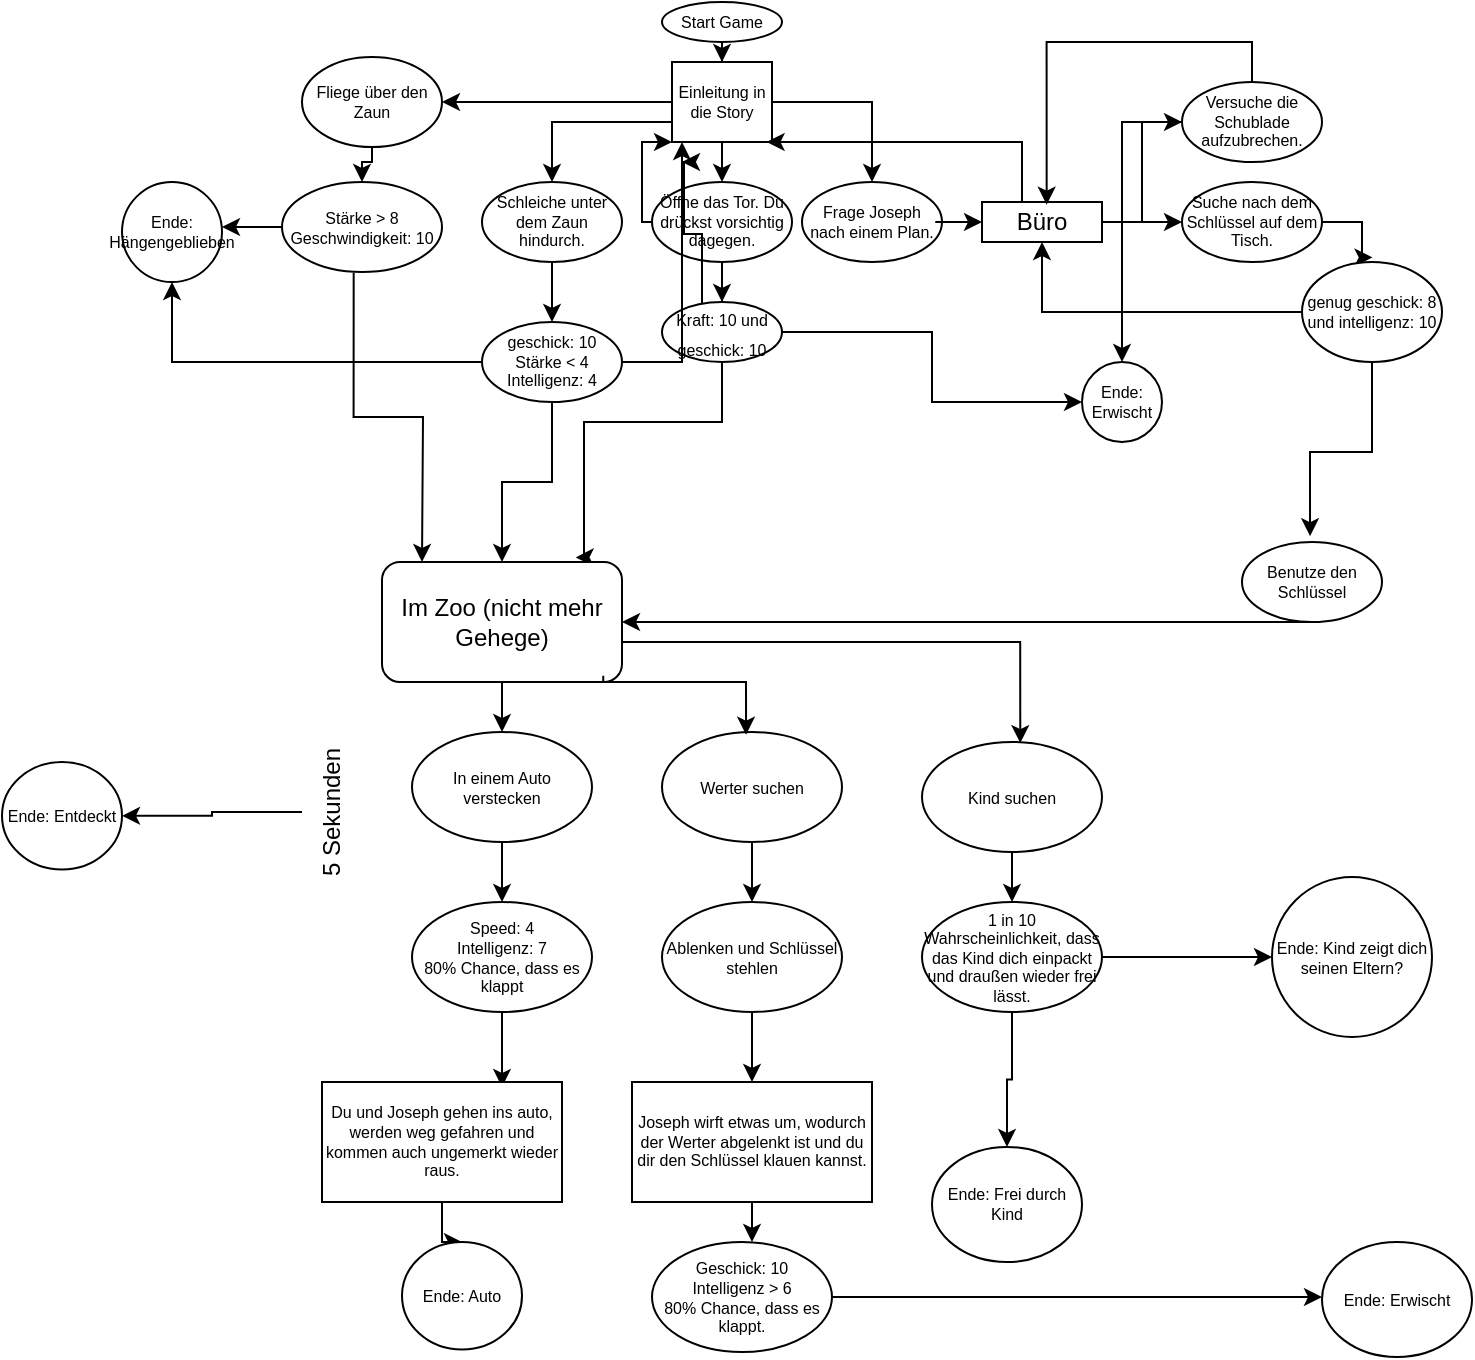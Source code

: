 <mxfile version="27.2.0">
  <diagram name="Page-1" id="RIif-gDYi5K6zud4SCzq">
    <mxGraphModel dx="2275" dy="766" grid="1" gridSize="10" guides="1" tooltips="1" connect="1" arrows="1" fold="1" page="1" pageScale="1" pageWidth="850" pageHeight="1100" math="0" shadow="0">
      <root>
        <mxCell id="0" />
        <mxCell id="1" parent="0" />
        <mxCell id="3S9TQO3WpFgLK6pEWjgg-3" style="edgeStyle=orthogonalEdgeStyle;rounded=0;orthogonalLoop=1;jettySize=auto;html=1;entryX=0.5;entryY=0;entryDx=0;entryDy=0;" parent="1" source="3S9TQO3WpFgLK6pEWjgg-1" target="3S9TQO3WpFgLK6pEWjgg-2" edge="1">
          <mxGeometry relative="1" as="geometry" />
        </mxCell>
        <mxCell id="3S9TQO3WpFgLK6pEWjgg-1" value="Start Game" style="ellipse;whiteSpace=wrap;html=1;fontSize=8;" parent="1" vertex="1">
          <mxGeometry x="290" y="20" width="60" height="20" as="geometry" />
        </mxCell>
        <mxCell id="3S9TQO3WpFgLK6pEWjgg-5" style="edgeStyle=orthogonalEdgeStyle;rounded=0;orthogonalLoop=1;jettySize=auto;html=1;entryX=0.5;entryY=0;entryDx=0;entryDy=0;" parent="1" source="3S9TQO3WpFgLK6pEWjgg-2" target="3S9TQO3WpFgLK6pEWjgg-4" edge="1">
          <mxGeometry relative="1" as="geometry">
            <Array as="points">
              <mxPoint x="320" y="110" />
            </Array>
          </mxGeometry>
        </mxCell>
        <mxCell id="3S9TQO3WpFgLK6pEWjgg-7" style="edgeStyle=orthogonalEdgeStyle;rounded=0;orthogonalLoop=1;jettySize=auto;html=1;" parent="1" source="3S9TQO3WpFgLK6pEWjgg-2" target="3S9TQO3WpFgLK6pEWjgg-6" edge="1">
          <mxGeometry relative="1" as="geometry" />
        </mxCell>
        <mxCell id="a60nwz2rFksDX509X1sb-20" style="edgeStyle=orthogonalEdgeStyle;rounded=0;orthogonalLoop=1;jettySize=auto;html=1;entryX=1;entryY=0.5;entryDx=0;entryDy=0;" edge="1" parent="1" source="3S9TQO3WpFgLK6pEWjgg-2" target="a60nwz2rFksDX509X1sb-19">
          <mxGeometry relative="1" as="geometry" />
        </mxCell>
        <mxCell id="3S9TQO3WpFgLK6pEWjgg-2" value="Einleitung in die Story" style="rounded=0;whiteSpace=wrap;html=1;fontSize=8;" parent="1" vertex="1">
          <mxGeometry x="295" y="50" width="50" height="40" as="geometry" />
        </mxCell>
        <mxCell id="3S9TQO3WpFgLK6pEWjgg-16" style="edgeStyle=orthogonalEdgeStyle;rounded=0;orthogonalLoop=1;jettySize=auto;html=1;entryX=0.5;entryY=0;entryDx=0;entryDy=0;" parent="1" source="3S9TQO3WpFgLK6pEWjgg-4" target="3S9TQO3WpFgLK6pEWjgg-10" edge="1">
          <mxGeometry relative="1" as="geometry" />
        </mxCell>
        <mxCell id="3S9TQO3WpFgLK6pEWjgg-18" style="edgeStyle=orthogonalEdgeStyle;rounded=0;orthogonalLoop=1;jettySize=auto;html=1;entryX=0;entryY=1;entryDx=0;entryDy=0;" parent="1" source="3S9TQO3WpFgLK6pEWjgg-4" target="3S9TQO3WpFgLK6pEWjgg-2" edge="1">
          <mxGeometry relative="1" as="geometry">
            <mxPoint x="280" y="90" as="targetPoint" />
            <Array as="points">
              <mxPoint x="280" y="130" />
              <mxPoint x="280" y="90" />
            </Array>
          </mxGeometry>
        </mxCell>
        <mxCell id="3S9TQO3WpFgLK6pEWjgg-4" value="Öffne das Tor. Du drückst vorsichtig dagegen." style="ellipse;whiteSpace=wrap;html=1;fontSize=8;" parent="1" vertex="1">
          <mxGeometry x="285" y="110" width="70" height="40" as="geometry" />
        </mxCell>
        <mxCell id="3S9TQO3WpFgLK6pEWjgg-6" value="Frage Joseph nach einem Plan." style="ellipse;whiteSpace=wrap;html=1;fontSize=8;" parent="1" vertex="1">
          <mxGeometry x="360" y="110" width="70" height="40" as="geometry" />
        </mxCell>
        <mxCell id="a60nwz2rFksDX509X1sb-14" value="" style="edgeStyle=orthogonalEdgeStyle;rounded=0;orthogonalLoop=1;jettySize=auto;html=1;" edge="1" parent="1" source="3S9TQO3WpFgLK6pEWjgg-8" target="a60nwz2rFksDX509X1sb-13">
          <mxGeometry relative="1" as="geometry" />
        </mxCell>
        <mxCell id="3S9TQO3WpFgLK6pEWjgg-8" value="Schleiche unter dem Zaun hindurch." style="ellipse;whiteSpace=wrap;html=1;fontSize=8;" parent="1" vertex="1">
          <mxGeometry x="200" y="110" width="70" height="40" as="geometry" />
        </mxCell>
        <mxCell id="3S9TQO3WpFgLK6pEWjgg-9" style="edgeStyle=orthogonalEdgeStyle;rounded=0;orthogonalLoop=1;jettySize=auto;html=1;exitX=0;exitY=0.5;exitDx=0;exitDy=0;entryX=0.5;entryY=0;entryDx=0;entryDy=0;" parent="1" source="3S9TQO3WpFgLK6pEWjgg-2" target="3S9TQO3WpFgLK6pEWjgg-8" edge="1">
          <mxGeometry relative="1" as="geometry">
            <Array as="points">
              <mxPoint x="295" y="80" />
              <mxPoint x="235" y="80" />
            </Array>
          </mxGeometry>
        </mxCell>
        <mxCell id="a60nwz2rFksDX509X1sb-8" value="" style="edgeStyle=orthogonalEdgeStyle;rounded=0;orthogonalLoop=1;jettySize=auto;html=1;entryX=0.807;entryY=-0.038;entryDx=0;entryDy=0;entryPerimeter=0;" edge="1" parent="1" source="3S9TQO3WpFgLK6pEWjgg-10" target="a60nwz2rFksDX509X1sb-28">
          <mxGeometry relative="1" as="geometry">
            <mxPoint x="250" y="290" as="targetPoint" />
            <Array as="points">
              <mxPoint x="320" y="230" />
              <mxPoint x="251" y="230" />
              <mxPoint x="251" y="298" />
            </Array>
          </mxGeometry>
        </mxCell>
        <mxCell id="a60nwz2rFksDX509X1sb-22" style="edgeStyle=orthogonalEdgeStyle;rounded=0;orthogonalLoop=1;jettySize=auto;html=1;" edge="1" parent="1" source="3S9TQO3WpFgLK6pEWjgg-10">
          <mxGeometry relative="1" as="geometry">
            <mxPoint x="300" y="100" as="targetPoint" />
            <Array as="points">
              <mxPoint x="310" y="136" />
              <mxPoint x="301" y="136" />
              <mxPoint x="301" y="100" />
            </Array>
          </mxGeometry>
        </mxCell>
        <mxCell id="a60nwz2rFksDX509X1sb-34" style="edgeStyle=orthogonalEdgeStyle;rounded=0;orthogonalLoop=1;jettySize=auto;html=1;entryX=0;entryY=0.5;entryDx=0;entryDy=0;" edge="1" parent="1" source="3S9TQO3WpFgLK6pEWjgg-10" target="a60nwz2rFksDX509X1sb-1">
          <mxGeometry relative="1" as="geometry" />
        </mxCell>
        <mxCell id="3S9TQO3WpFgLK6pEWjgg-10" value="&lt;font style=&quot;font-size: 8px;&quot;&gt;Kraft: 10 und geschick: 10&lt;/font&gt;" style="ellipse;whiteSpace=wrap;html=1;" parent="1" vertex="1">
          <mxGeometry x="290" y="170" width="60" height="30" as="geometry" />
        </mxCell>
        <mxCell id="3S9TQO3WpFgLK6pEWjgg-23" value="" style="edgeStyle=orthogonalEdgeStyle;rounded=0;orthogonalLoop=1;jettySize=auto;html=1;entryX=0;entryY=0.5;entryDx=0;entryDy=0;" parent="1" source="3S9TQO3WpFgLK6pEWjgg-20" target="3S9TQO3WpFgLK6pEWjgg-22" edge="1">
          <mxGeometry relative="1" as="geometry" />
        </mxCell>
        <mxCell id="3S9TQO3WpFgLK6pEWjgg-25" style="edgeStyle=orthogonalEdgeStyle;rounded=0;orthogonalLoop=1;jettySize=auto;html=1;entryX=0;entryY=0.5;entryDx=0;entryDy=0;" parent="1" source="3S9TQO3WpFgLK6pEWjgg-20" target="3S9TQO3WpFgLK6pEWjgg-24" edge="1">
          <mxGeometry relative="1" as="geometry" />
        </mxCell>
        <mxCell id="3S9TQO3WpFgLK6pEWjgg-41" style="edgeStyle=orthogonalEdgeStyle;rounded=0;orthogonalLoop=1;jettySize=auto;html=1;entryX=0.946;entryY=0.983;entryDx=0;entryDy=0;entryPerimeter=0;" parent="1" source="3S9TQO3WpFgLK6pEWjgg-20" target="3S9TQO3WpFgLK6pEWjgg-2" edge="1">
          <mxGeometry relative="1" as="geometry">
            <mxPoint x="450" y="40" as="targetPoint" />
            <Array as="points">
              <mxPoint x="470" y="90" />
              <mxPoint x="342" y="90" />
            </Array>
          </mxGeometry>
        </mxCell>
        <mxCell id="3S9TQO3WpFgLK6pEWjgg-20" value="Büro" style="rounded=0;whiteSpace=wrap;html=1;" parent="1" vertex="1">
          <mxGeometry x="450" y="120" width="60" height="20" as="geometry" />
        </mxCell>
        <mxCell id="3S9TQO3WpFgLK6pEWjgg-21" style="edgeStyle=orthogonalEdgeStyle;rounded=0;orthogonalLoop=1;jettySize=auto;html=1;entryX=0.056;entryY=0.517;entryDx=0;entryDy=0;entryPerimeter=0;" parent="1" edge="1">
          <mxGeometry relative="1" as="geometry">
            <mxPoint x="426.636" y="129.98" as="sourcePoint" />
            <mxPoint x="450" y="130.02" as="targetPoint" />
            <Array as="points">
              <mxPoint x="446.64" y="129.68" />
            </Array>
          </mxGeometry>
        </mxCell>
        <mxCell id="3S9TQO3WpFgLK6pEWjgg-29" style="edgeStyle=orthogonalEdgeStyle;rounded=0;orthogonalLoop=1;jettySize=auto;html=1;" parent="1" source="3S9TQO3WpFgLK6pEWjgg-22" target="a60nwz2rFksDX509X1sb-1" edge="1">
          <mxGeometry relative="1" as="geometry">
            <mxPoint x="660" y="40" as="targetPoint" />
          </mxGeometry>
        </mxCell>
        <mxCell id="3S9TQO3WpFgLK6pEWjgg-31" style="edgeStyle=orthogonalEdgeStyle;rounded=0;orthogonalLoop=1;jettySize=auto;html=1;entryX=0.539;entryY=0.067;entryDx=0;entryDy=0;entryPerimeter=0;" parent="1" source="3S9TQO3WpFgLK6pEWjgg-22" target="3S9TQO3WpFgLK6pEWjgg-20" edge="1">
          <mxGeometry relative="1" as="geometry">
            <mxPoint x="480" y="40" as="targetPoint" />
            <Array as="points">
              <mxPoint x="585" y="40" />
              <mxPoint x="482" y="40" />
            </Array>
          </mxGeometry>
        </mxCell>
        <mxCell id="3S9TQO3WpFgLK6pEWjgg-22" value="Versuche die Schublade aufzubrechen." style="ellipse;whiteSpace=wrap;html=1;fontSize=8;" parent="1" vertex="1">
          <mxGeometry x="550" y="60" width="70" height="40" as="geometry" />
        </mxCell>
        <mxCell id="3S9TQO3WpFgLK6pEWjgg-38" style="edgeStyle=orthogonalEdgeStyle;rounded=0;orthogonalLoop=1;jettySize=auto;html=1;entryX=0.504;entryY=-0.046;entryDx=0;entryDy=0;entryPerimeter=0;" parent="1" source="3S9TQO3WpFgLK6pEWjgg-24" target="3S9TQO3WpFgLK6pEWjgg-37" edge="1">
          <mxGeometry relative="1" as="geometry">
            <mxPoint x="640" y="150" as="targetPoint" />
            <Array as="points">
              <mxPoint x="640" y="130" />
            </Array>
          </mxGeometry>
        </mxCell>
        <mxCell id="3S9TQO3WpFgLK6pEWjgg-24" value="&lt;p data-end=&quot;2109&quot; data-start=&quot;2054&quot;&gt;Suche nach dem Schlüssel auf dem Tisch.&lt;/p&gt;" style="ellipse;whiteSpace=wrap;html=1;fontSize=8;" parent="1" vertex="1">
          <mxGeometry x="550" y="110" width="70" height="40" as="geometry" />
        </mxCell>
        <mxCell id="3S9TQO3WpFgLK6pEWjgg-39" style="edgeStyle=orthogonalEdgeStyle;rounded=0;orthogonalLoop=1;jettySize=auto;html=1;entryX=0.486;entryY=-0.073;entryDx=0;entryDy=0;entryPerimeter=0;" parent="1" source="3S9TQO3WpFgLK6pEWjgg-37" edge="1" target="3S9TQO3WpFgLK6pEWjgg-43">
          <mxGeometry relative="1" as="geometry">
            <mxPoint x="710" y="220" as="targetPoint" />
          </mxGeometry>
        </mxCell>
        <mxCell id="a60nwz2rFksDX509X1sb-29" style="edgeStyle=orthogonalEdgeStyle;rounded=0;orthogonalLoop=1;jettySize=auto;html=1;entryX=0.5;entryY=1;entryDx=0;entryDy=0;" edge="1" parent="1" source="3S9TQO3WpFgLK6pEWjgg-37" target="3S9TQO3WpFgLK6pEWjgg-20">
          <mxGeometry relative="1" as="geometry" />
        </mxCell>
        <mxCell id="3S9TQO3WpFgLK6pEWjgg-37" value="genug geschick: 8 und intelligenz: 10" style="ellipse;whiteSpace=wrap;html=1;fontSize=8;" parent="1" vertex="1">
          <mxGeometry x="610" y="150" width="70" height="50" as="geometry" />
        </mxCell>
        <mxCell id="3S9TQO3WpFgLK6pEWjgg-43" value="Benutze den Schlüssel" style="ellipse;whiteSpace=wrap;html=1;fontSize=8;" parent="1" vertex="1">
          <mxGeometry x="580" y="290" width="70" height="40" as="geometry" />
        </mxCell>
        <mxCell id="a60nwz2rFksDX509X1sb-1" value="Ende:&lt;div&gt;Erwischt&lt;/div&gt;" style="ellipse;whiteSpace=wrap;html=1;aspect=fixed;fontSize=8;" vertex="1" parent="1">
          <mxGeometry x="500" y="200" width="40" height="40" as="geometry" />
        </mxCell>
        <mxCell id="a60nwz2rFksDX509X1sb-4" style="edgeStyle=orthogonalEdgeStyle;rounded=0;orthogonalLoop=1;jettySize=auto;html=1;entryX=1;entryY=0.5;entryDx=0;entryDy=0;" edge="1" parent="1" source="3S9TQO3WpFgLK6pEWjgg-43" target="a60nwz2rFksDX509X1sb-28">
          <mxGeometry relative="1" as="geometry">
            <mxPoint x="620" y="350" as="targetPoint" />
            <Array as="points">
              <mxPoint x="450" y="330" />
              <mxPoint x="450" y="330" />
            </Array>
          </mxGeometry>
        </mxCell>
        <mxCell id="a60nwz2rFksDX509X1sb-16" value="" style="edgeStyle=orthogonalEdgeStyle;rounded=0;orthogonalLoop=1;jettySize=auto;html=1;entryX=0.5;entryY=0;entryDx=0;entryDy=0;" edge="1" parent="1" source="a60nwz2rFksDX509X1sb-13" target="a60nwz2rFksDX509X1sb-28">
          <mxGeometry relative="1" as="geometry">
            <mxPoint x="235" y="245" as="targetPoint" />
          </mxGeometry>
        </mxCell>
        <mxCell id="a60nwz2rFksDX509X1sb-32" style="edgeStyle=orthogonalEdgeStyle;rounded=0;orthogonalLoop=1;jettySize=auto;html=1;entryX=0.5;entryY=1;entryDx=0;entryDy=0;" edge="1" parent="1" source="a60nwz2rFksDX509X1sb-13" target="a60nwz2rFksDX509X1sb-31">
          <mxGeometry relative="1" as="geometry" />
        </mxCell>
        <mxCell id="a60nwz2rFksDX509X1sb-13" value="geschick: 10&lt;br&gt;Stärke &amp;lt; 4&lt;br&gt;Intelligenz: 4" style="ellipse;whiteSpace=wrap;html=1;fontSize=8;" vertex="1" parent="1">
          <mxGeometry x="200" y="180" width="70" height="40" as="geometry" />
        </mxCell>
        <mxCell id="a60nwz2rFksDX509X1sb-24" style="edgeStyle=orthogonalEdgeStyle;rounded=0;orthogonalLoop=1;jettySize=auto;html=1;entryX=0.5;entryY=0;entryDx=0;entryDy=0;" edge="1" parent="1" source="a60nwz2rFksDX509X1sb-19" target="a60nwz2rFksDX509X1sb-23">
          <mxGeometry relative="1" as="geometry">
            <Array as="points">
              <mxPoint x="145" y="100" />
              <mxPoint x="140" y="100" />
            </Array>
          </mxGeometry>
        </mxCell>
        <mxCell id="a60nwz2rFksDX509X1sb-19" value="Fliege über den Zaun" style="ellipse;whiteSpace=wrap;html=1;fontSize=8;" vertex="1" parent="1">
          <mxGeometry x="110" y="47.5" width="70" height="45" as="geometry" />
        </mxCell>
        <mxCell id="a60nwz2rFksDX509X1sb-21" style="edgeStyle=orthogonalEdgeStyle;rounded=0;orthogonalLoop=1;jettySize=auto;html=1;entryX=0.1;entryY=1;entryDx=0;entryDy=0;entryPerimeter=0;" edge="1" parent="1" source="a60nwz2rFksDX509X1sb-13" target="3S9TQO3WpFgLK6pEWjgg-2">
          <mxGeometry relative="1" as="geometry" />
        </mxCell>
        <mxCell id="a60nwz2rFksDX509X1sb-26" value="" style="edgeStyle=orthogonalEdgeStyle;rounded=0;orthogonalLoop=1;jettySize=auto;html=1;exitX=0.448;exitY=1.007;exitDx=0;exitDy=0;exitPerimeter=0;" edge="1" parent="1" source="a60nwz2rFksDX509X1sb-23">
          <mxGeometry relative="1" as="geometry">
            <mxPoint x="170" y="265" as="sourcePoint" />
            <mxPoint x="170" y="300" as="targetPoint" />
          </mxGeometry>
        </mxCell>
        <mxCell id="a60nwz2rFksDX509X1sb-30" style="edgeStyle=orthogonalEdgeStyle;rounded=0;orthogonalLoop=1;jettySize=auto;html=1;" edge="1" parent="1" source="a60nwz2rFksDX509X1sb-23">
          <mxGeometry relative="1" as="geometry">
            <mxPoint x="70" y="132.5" as="targetPoint" />
          </mxGeometry>
        </mxCell>
        <mxCell id="a60nwz2rFksDX509X1sb-23" value="Stärke &amp;gt; 8&lt;div&gt;Geschwindigkeit: 10&lt;/div&gt;" style="ellipse;whiteSpace=wrap;html=1;fontSize=8;" vertex="1" parent="1">
          <mxGeometry x="100" y="110" width="80" height="45" as="geometry" />
        </mxCell>
        <mxCell id="a60nwz2rFksDX509X1sb-40" style="edgeStyle=orthogonalEdgeStyle;rounded=0;orthogonalLoop=1;jettySize=auto;html=1;entryX=0.5;entryY=0;entryDx=0;entryDy=0;" edge="1" parent="1" source="a60nwz2rFksDX509X1sb-28" target="a60nwz2rFksDX509X1sb-39">
          <mxGeometry relative="1" as="geometry" />
        </mxCell>
        <mxCell id="a60nwz2rFksDX509X1sb-28" value="Im Zoo (nicht mehr Gehege)" style="rounded=1;whiteSpace=wrap;html=1;" vertex="1" parent="1">
          <mxGeometry x="150" y="300" width="120" height="60" as="geometry" />
        </mxCell>
        <mxCell id="a60nwz2rFksDX509X1sb-31" value="Ende:&lt;div&gt;Hängengeblieben&lt;/div&gt;" style="ellipse;whiteSpace=wrap;html=1;aspect=fixed;fontSize=8;" vertex="1" parent="1">
          <mxGeometry x="20" y="110" width="50" height="50" as="geometry" />
        </mxCell>
        <mxCell id="a60nwz2rFksDX509X1sb-38" value="" style="edgeStyle=orthogonalEdgeStyle;rounded=0;orthogonalLoop=1;jettySize=auto;html=1;" edge="1" parent="1" source="a60nwz2rFksDX509X1sb-35" target="a60nwz2rFksDX509X1sb-37">
          <mxGeometry relative="1" as="geometry" />
        </mxCell>
        <mxCell id="a60nwz2rFksDX509X1sb-35" value="5 Sekunden" style="text;html=1;align=center;verticalAlign=middle;whiteSpace=wrap;rounded=0;rotation=-90;" vertex="1" parent="1">
          <mxGeometry x="90" y="410" width="70" height="30" as="geometry" />
        </mxCell>
        <mxCell id="a60nwz2rFksDX509X1sb-37" value="Ende: Entdeckt" style="ellipse;whiteSpace=wrap;html=1;fontSize=8;" vertex="1" parent="1">
          <mxGeometry x="-40" y="400" width="60" height="53.75" as="geometry" />
        </mxCell>
        <mxCell id="a60nwz2rFksDX509X1sb-46" value="" style="edgeStyle=orthogonalEdgeStyle;rounded=0;orthogonalLoop=1;jettySize=auto;html=1;" edge="1" parent="1" source="a60nwz2rFksDX509X1sb-39" target="a60nwz2rFksDX509X1sb-45">
          <mxGeometry relative="1" as="geometry" />
        </mxCell>
        <mxCell id="a60nwz2rFksDX509X1sb-39" value="In einem Auto verstecken" style="ellipse;whiteSpace=wrap;html=1;fontSize=8;" vertex="1" parent="1">
          <mxGeometry x="165" y="385" width="90" height="55" as="geometry" />
        </mxCell>
        <mxCell id="a60nwz2rFksDX509X1sb-48" value="" style="edgeStyle=orthogonalEdgeStyle;rounded=0;orthogonalLoop=1;jettySize=auto;html=1;" edge="1" parent="1" source="a60nwz2rFksDX509X1sb-41" target="a60nwz2rFksDX509X1sb-47">
          <mxGeometry relative="1" as="geometry" />
        </mxCell>
        <mxCell id="a60nwz2rFksDX509X1sb-41" value="Werter suchen" style="ellipse;whiteSpace=wrap;html=1;fontSize=8;" vertex="1" parent="1">
          <mxGeometry x="290" y="385" width="90" height="55" as="geometry" />
        </mxCell>
        <mxCell id="a60nwz2rFksDX509X1sb-42" style="edgeStyle=orthogonalEdgeStyle;rounded=0;orthogonalLoop=1;jettySize=auto;html=1;entryX=0.467;entryY=0.025;entryDx=0;entryDy=0;entryPerimeter=0;exitX=0.922;exitY=0.948;exitDx=0;exitDy=0;exitPerimeter=0;" edge="1" parent="1" source="a60nwz2rFksDX509X1sb-28" target="a60nwz2rFksDX509X1sb-41">
          <mxGeometry relative="1" as="geometry">
            <Array as="points">
              <mxPoint x="261" y="360" />
              <mxPoint x="332" y="360" />
            </Array>
          </mxGeometry>
        </mxCell>
        <mxCell id="a60nwz2rFksDX509X1sb-50" value="" style="edgeStyle=orthogonalEdgeStyle;rounded=0;orthogonalLoop=1;jettySize=auto;html=1;" edge="1" parent="1" source="a60nwz2rFksDX509X1sb-43" target="a60nwz2rFksDX509X1sb-49">
          <mxGeometry relative="1" as="geometry" />
        </mxCell>
        <mxCell id="a60nwz2rFksDX509X1sb-43" value="Kind suchen" style="ellipse;whiteSpace=wrap;html=1;fontSize=8;" vertex="1" parent="1">
          <mxGeometry x="420" y="390" width="90" height="55" as="geometry" />
        </mxCell>
        <mxCell id="a60nwz2rFksDX509X1sb-44" style="edgeStyle=orthogonalEdgeStyle;rounded=0;orthogonalLoop=1;jettySize=auto;html=1;entryX=0.546;entryY=0.01;entryDx=0;entryDy=0;entryPerimeter=0;" edge="1" parent="1" source="a60nwz2rFksDX509X1sb-28" target="a60nwz2rFksDX509X1sb-43">
          <mxGeometry relative="1" as="geometry">
            <Array as="points">
              <mxPoint x="469" y="340" />
            </Array>
          </mxGeometry>
        </mxCell>
        <mxCell id="a60nwz2rFksDX509X1sb-64" value="" style="edgeStyle=orthogonalEdgeStyle;rounded=0;orthogonalLoop=1;jettySize=auto;html=1;" edge="1" parent="1" source="a60nwz2rFksDX509X1sb-45">
          <mxGeometry relative="1" as="geometry">
            <mxPoint x="210" y="562.5" as="targetPoint" />
          </mxGeometry>
        </mxCell>
        <mxCell id="a60nwz2rFksDX509X1sb-45" value="Speed: 4&lt;div&gt;Intelligenz: 7&lt;br&gt;80% Chance, dass es klappt&lt;/div&gt;" style="ellipse;whiteSpace=wrap;html=1;fontSize=8;" vertex="1" parent="1">
          <mxGeometry x="165" y="470" width="90" height="55" as="geometry" />
        </mxCell>
        <mxCell id="a60nwz2rFksDX509X1sb-57" value="" style="edgeStyle=orthogonalEdgeStyle;rounded=0;orthogonalLoop=1;jettySize=auto;html=1;" edge="1" parent="1" source="a60nwz2rFksDX509X1sb-47" target="a60nwz2rFksDX509X1sb-56">
          <mxGeometry relative="1" as="geometry" />
        </mxCell>
        <mxCell id="a60nwz2rFksDX509X1sb-47" value="Ablenken und Schlüssel stehlen" style="ellipse;whiteSpace=wrap;html=1;fontSize=8;" vertex="1" parent="1">
          <mxGeometry x="290" y="470" width="90" height="55" as="geometry" />
        </mxCell>
        <mxCell id="a60nwz2rFksDX509X1sb-53" value="" style="edgeStyle=orthogonalEdgeStyle;rounded=0;orthogonalLoop=1;jettySize=auto;html=1;" edge="1" parent="1" source="a60nwz2rFksDX509X1sb-49" target="a60nwz2rFksDX509X1sb-52">
          <mxGeometry relative="1" as="geometry" />
        </mxCell>
        <mxCell id="a60nwz2rFksDX509X1sb-55" value="" style="edgeStyle=orthogonalEdgeStyle;rounded=0;orthogonalLoop=1;jettySize=auto;html=1;" edge="1" parent="1" source="a60nwz2rFksDX509X1sb-49" target="a60nwz2rFksDX509X1sb-54">
          <mxGeometry relative="1" as="geometry" />
        </mxCell>
        <mxCell id="a60nwz2rFksDX509X1sb-49" value="1 in 10 Wahrscheinlichkeit, dass das Kind dich einpackt und draußen wieder frei lässt." style="ellipse;whiteSpace=wrap;html=1;fontSize=8;" vertex="1" parent="1">
          <mxGeometry x="420" y="470" width="90" height="55" as="geometry" />
        </mxCell>
        <mxCell id="a60nwz2rFksDX509X1sb-52" value="Ende: Kind zeigt dich seinen Eltern?" style="ellipse;whiteSpace=wrap;html=1;fontSize=8;" vertex="1" parent="1">
          <mxGeometry x="595" y="457.5" width="80" height="80" as="geometry" />
        </mxCell>
        <mxCell id="a60nwz2rFksDX509X1sb-54" value="Ende: Frei durch Kind" style="ellipse;whiteSpace=wrap;html=1;fontSize=8;" vertex="1" parent="1">
          <mxGeometry x="425" y="592.5" width="75" height="57.5" as="geometry" />
        </mxCell>
        <mxCell id="a60nwz2rFksDX509X1sb-56" value="Joseph wirft etwas um, wodurch der Werter abgelenkt ist und du dir den Schlüssel klauen kannst." style="whiteSpace=wrap;html=1;fontSize=8;" vertex="1" parent="1">
          <mxGeometry x="275" y="560" width="120" height="60" as="geometry" />
        </mxCell>
        <mxCell id="a60nwz2rFksDX509X1sb-60" style="edgeStyle=orthogonalEdgeStyle;rounded=0;orthogonalLoop=1;jettySize=auto;html=1;" edge="1" parent="1" source="a60nwz2rFksDX509X1sb-58">
          <mxGeometry relative="1" as="geometry">
            <mxPoint x="620" y="667.5" as="targetPoint" />
          </mxGeometry>
        </mxCell>
        <mxCell id="a60nwz2rFksDX509X1sb-58" value="Geschick: 10&lt;br&gt;Intelligenz &amp;gt; 6&lt;br&gt;80% Chance, dass es klappt." style="ellipse;whiteSpace=wrap;html=1;fontSize=8;" vertex="1" parent="1">
          <mxGeometry x="285" y="640" width="90" height="55" as="geometry" />
        </mxCell>
        <mxCell id="a60nwz2rFksDX509X1sb-59" style="edgeStyle=orthogonalEdgeStyle;rounded=0;orthogonalLoop=1;jettySize=auto;html=1;entryX=0.548;entryY=-0.018;entryDx=0;entryDy=0;entryPerimeter=0;" edge="1" parent="1" source="a60nwz2rFksDX509X1sb-56" target="a60nwz2rFksDX509X1sb-58">
          <mxGeometry relative="1" as="geometry" />
        </mxCell>
        <mxCell id="a60nwz2rFksDX509X1sb-61" value="Ende: Erwischt" style="ellipse;whiteSpace=wrap;html=1;fontSize=8;" vertex="1" parent="1">
          <mxGeometry x="620" y="640" width="75" height="57.5" as="geometry" />
        </mxCell>
        <mxCell id="a60nwz2rFksDX509X1sb-67" style="edgeStyle=orthogonalEdgeStyle;rounded=0;orthogonalLoop=1;jettySize=auto;html=1;entryX=0.5;entryY=0;entryDx=0;entryDy=0;" edge="1" parent="1" source="a60nwz2rFksDX509X1sb-65" target="a60nwz2rFksDX509X1sb-66">
          <mxGeometry relative="1" as="geometry" />
        </mxCell>
        <mxCell id="a60nwz2rFksDX509X1sb-65" value="Du und Joseph gehen ins auto, werden weg gefahren und kommen auch ungemerkt wieder raus." style="whiteSpace=wrap;html=1;fontSize=8;" vertex="1" parent="1">
          <mxGeometry x="120" y="560" width="120" height="60" as="geometry" />
        </mxCell>
        <mxCell id="a60nwz2rFksDX509X1sb-66" value="Ende: Auto" style="ellipse;whiteSpace=wrap;html=1;fontSize=8;" vertex="1" parent="1">
          <mxGeometry x="160" y="640" width="60" height="53.75" as="geometry" />
        </mxCell>
      </root>
    </mxGraphModel>
  </diagram>
</mxfile>
